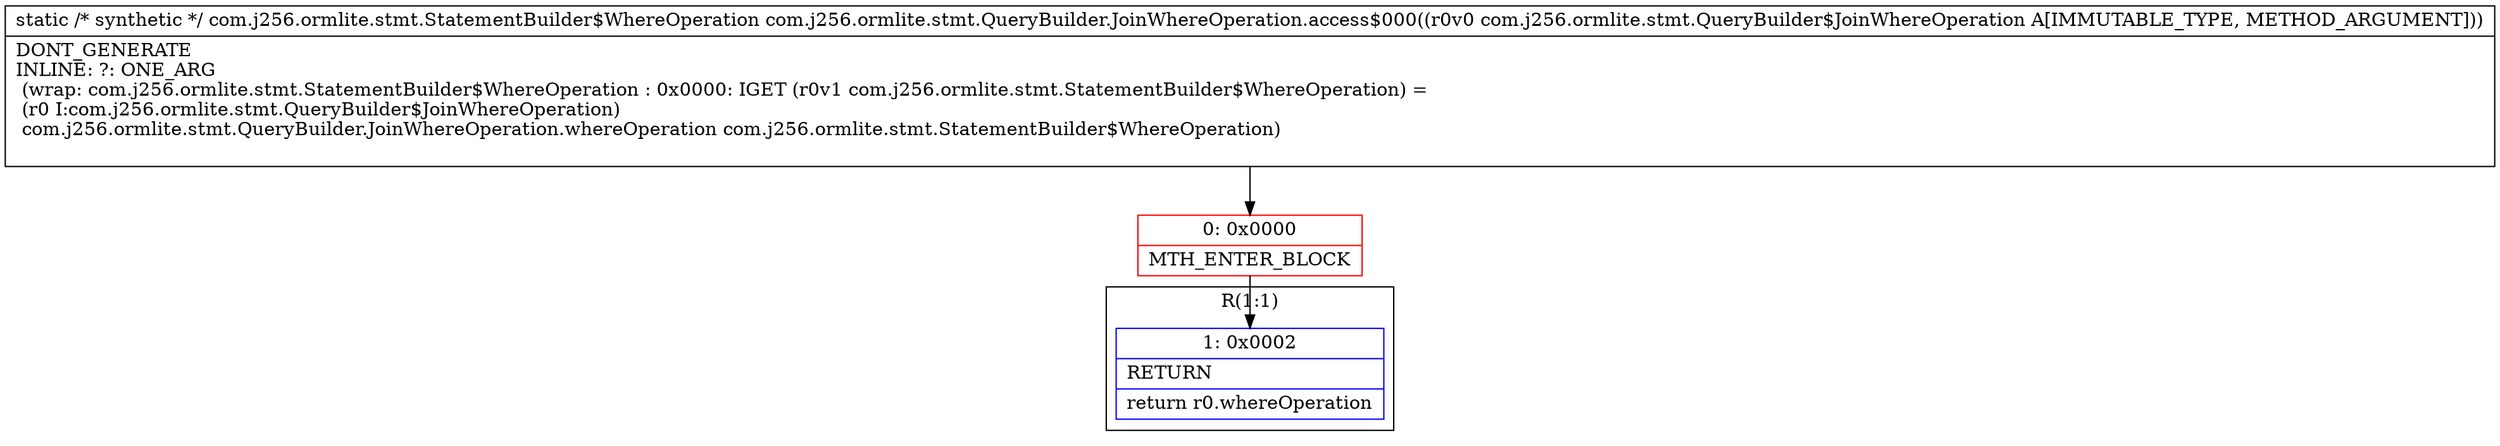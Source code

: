 digraph "CFG forcom.j256.ormlite.stmt.QueryBuilder.JoinWhereOperation.access$000(Lcom\/j256\/ormlite\/stmt\/QueryBuilder$JoinWhereOperation;)Lcom\/j256\/ormlite\/stmt\/StatementBuilder$WhereOperation;" {
subgraph cluster_Region_130488164 {
label = "R(1:1)";
node [shape=record,color=blue];
Node_1 [shape=record,label="{1\:\ 0x0002|RETURN\l|return r0.whereOperation\l}"];
}
Node_0 [shape=record,color=red,label="{0\:\ 0x0000|MTH_ENTER_BLOCK\l}"];
MethodNode[shape=record,label="{static \/* synthetic *\/ com.j256.ormlite.stmt.StatementBuilder$WhereOperation com.j256.ormlite.stmt.QueryBuilder.JoinWhereOperation.access$000((r0v0 com.j256.ormlite.stmt.QueryBuilder$JoinWhereOperation A[IMMUTABLE_TYPE, METHOD_ARGUMENT]))  | DONT_GENERATE\lINLINE: ?: ONE_ARG  \l  (wrap: com.j256.ormlite.stmt.StatementBuilder$WhereOperation : 0x0000: IGET  (r0v1 com.j256.ormlite.stmt.StatementBuilder$WhereOperation) = \l  (r0 I:com.j256.ormlite.stmt.QueryBuilder$JoinWhereOperation)\l com.j256.ormlite.stmt.QueryBuilder.JoinWhereOperation.whereOperation com.j256.ormlite.stmt.StatementBuilder$WhereOperation)\l\l}"];
MethodNode -> Node_0;
Node_0 -> Node_1;
}

